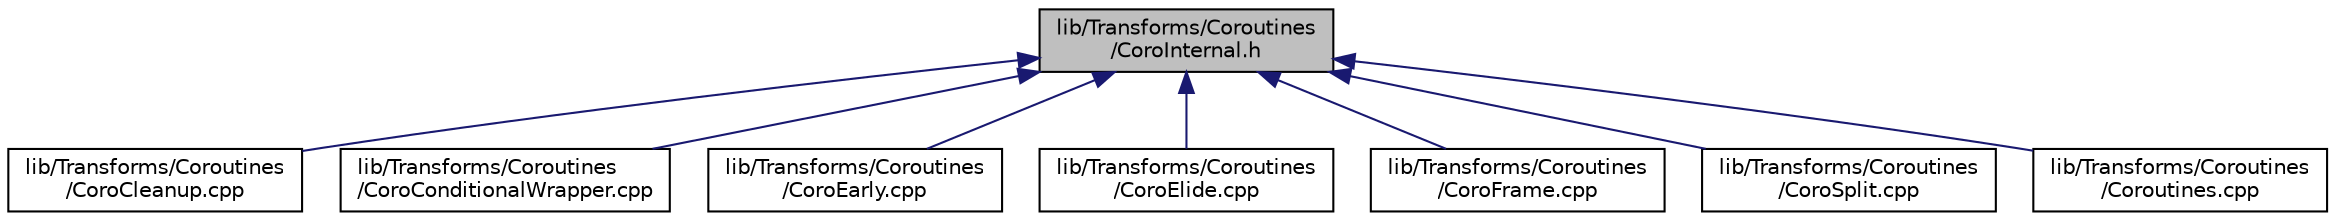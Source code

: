digraph "lib/Transforms/Coroutines/CoroInternal.h"
{
 // LATEX_PDF_SIZE
  bgcolor="transparent";
  edge [fontname="Helvetica",fontsize="10",labelfontname="Helvetica",labelfontsize="10"];
  node [fontname="Helvetica",fontsize="10",shape=record];
  Node1 [label="lib/Transforms/Coroutines\l/CoroInternal.h",height=0.2,width=0.4,color="black", fillcolor="grey75", style="filled", fontcolor="black",tooltip=" "];
  Node1 -> Node2 [dir="back",color="midnightblue",fontsize="10",style="solid",fontname="Helvetica"];
  Node2 [label="lib/Transforms/Coroutines\l/CoroCleanup.cpp",height=0.2,width=0.4,color="black",URL="$CoroCleanup_8cpp.html",tooltip=" "];
  Node1 -> Node3 [dir="back",color="midnightblue",fontsize="10",style="solid",fontname="Helvetica"];
  Node3 [label="lib/Transforms/Coroutines\l/CoroConditionalWrapper.cpp",height=0.2,width=0.4,color="black",URL="$CoroConditionalWrapper_8cpp.html",tooltip=" "];
  Node1 -> Node4 [dir="back",color="midnightblue",fontsize="10",style="solid",fontname="Helvetica"];
  Node4 [label="lib/Transforms/Coroutines\l/CoroEarly.cpp",height=0.2,width=0.4,color="black",URL="$CoroEarly_8cpp.html",tooltip=" "];
  Node1 -> Node5 [dir="back",color="midnightblue",fontsize="10",style="solid",fontname="Helvetica"];
  Node5 [label="lib/Transforms/Coroutines\l/CoroElide.cpp",height=0.2,width=0.4,color="black",URL="$CoroElide_8cpp.html",tooltip=" "];
  Node1 -> Node6 [dir="back",color="midnightblue",fontsize="10",style="solid",fontname="Helvetica"];
  Node6 [label="lib/Transforms/Coroutines\l/CoroFrame.cpp",height=0.2,width=0.4,color="black",URL="$CoroFrame_8cpp.html",tooltip=" "];
  Node1 -> Node7 [dir="back",color="midnightblue",fontsize="10",style="solid",fontname="Helvetica"];
  Node7 [label="lib/Transforms/Coroutines\l/CoroSplit.cpp",height=0.2,width=0.4,color="black",URL="$CoroSplit_8cpp.html",tooltip=" "];
  Node1 -> Node8 [dir="back",color="midnightblue",fontsize="10",style="solid",fontname="Helvetica"];
  Node8 [label="lib/Transforms/Coroutines\l/Coroutines.cpp",height=0.2,width=0.4,color="black",URL="$Coroutines_8cpp.html",tooltip=" "];
}
